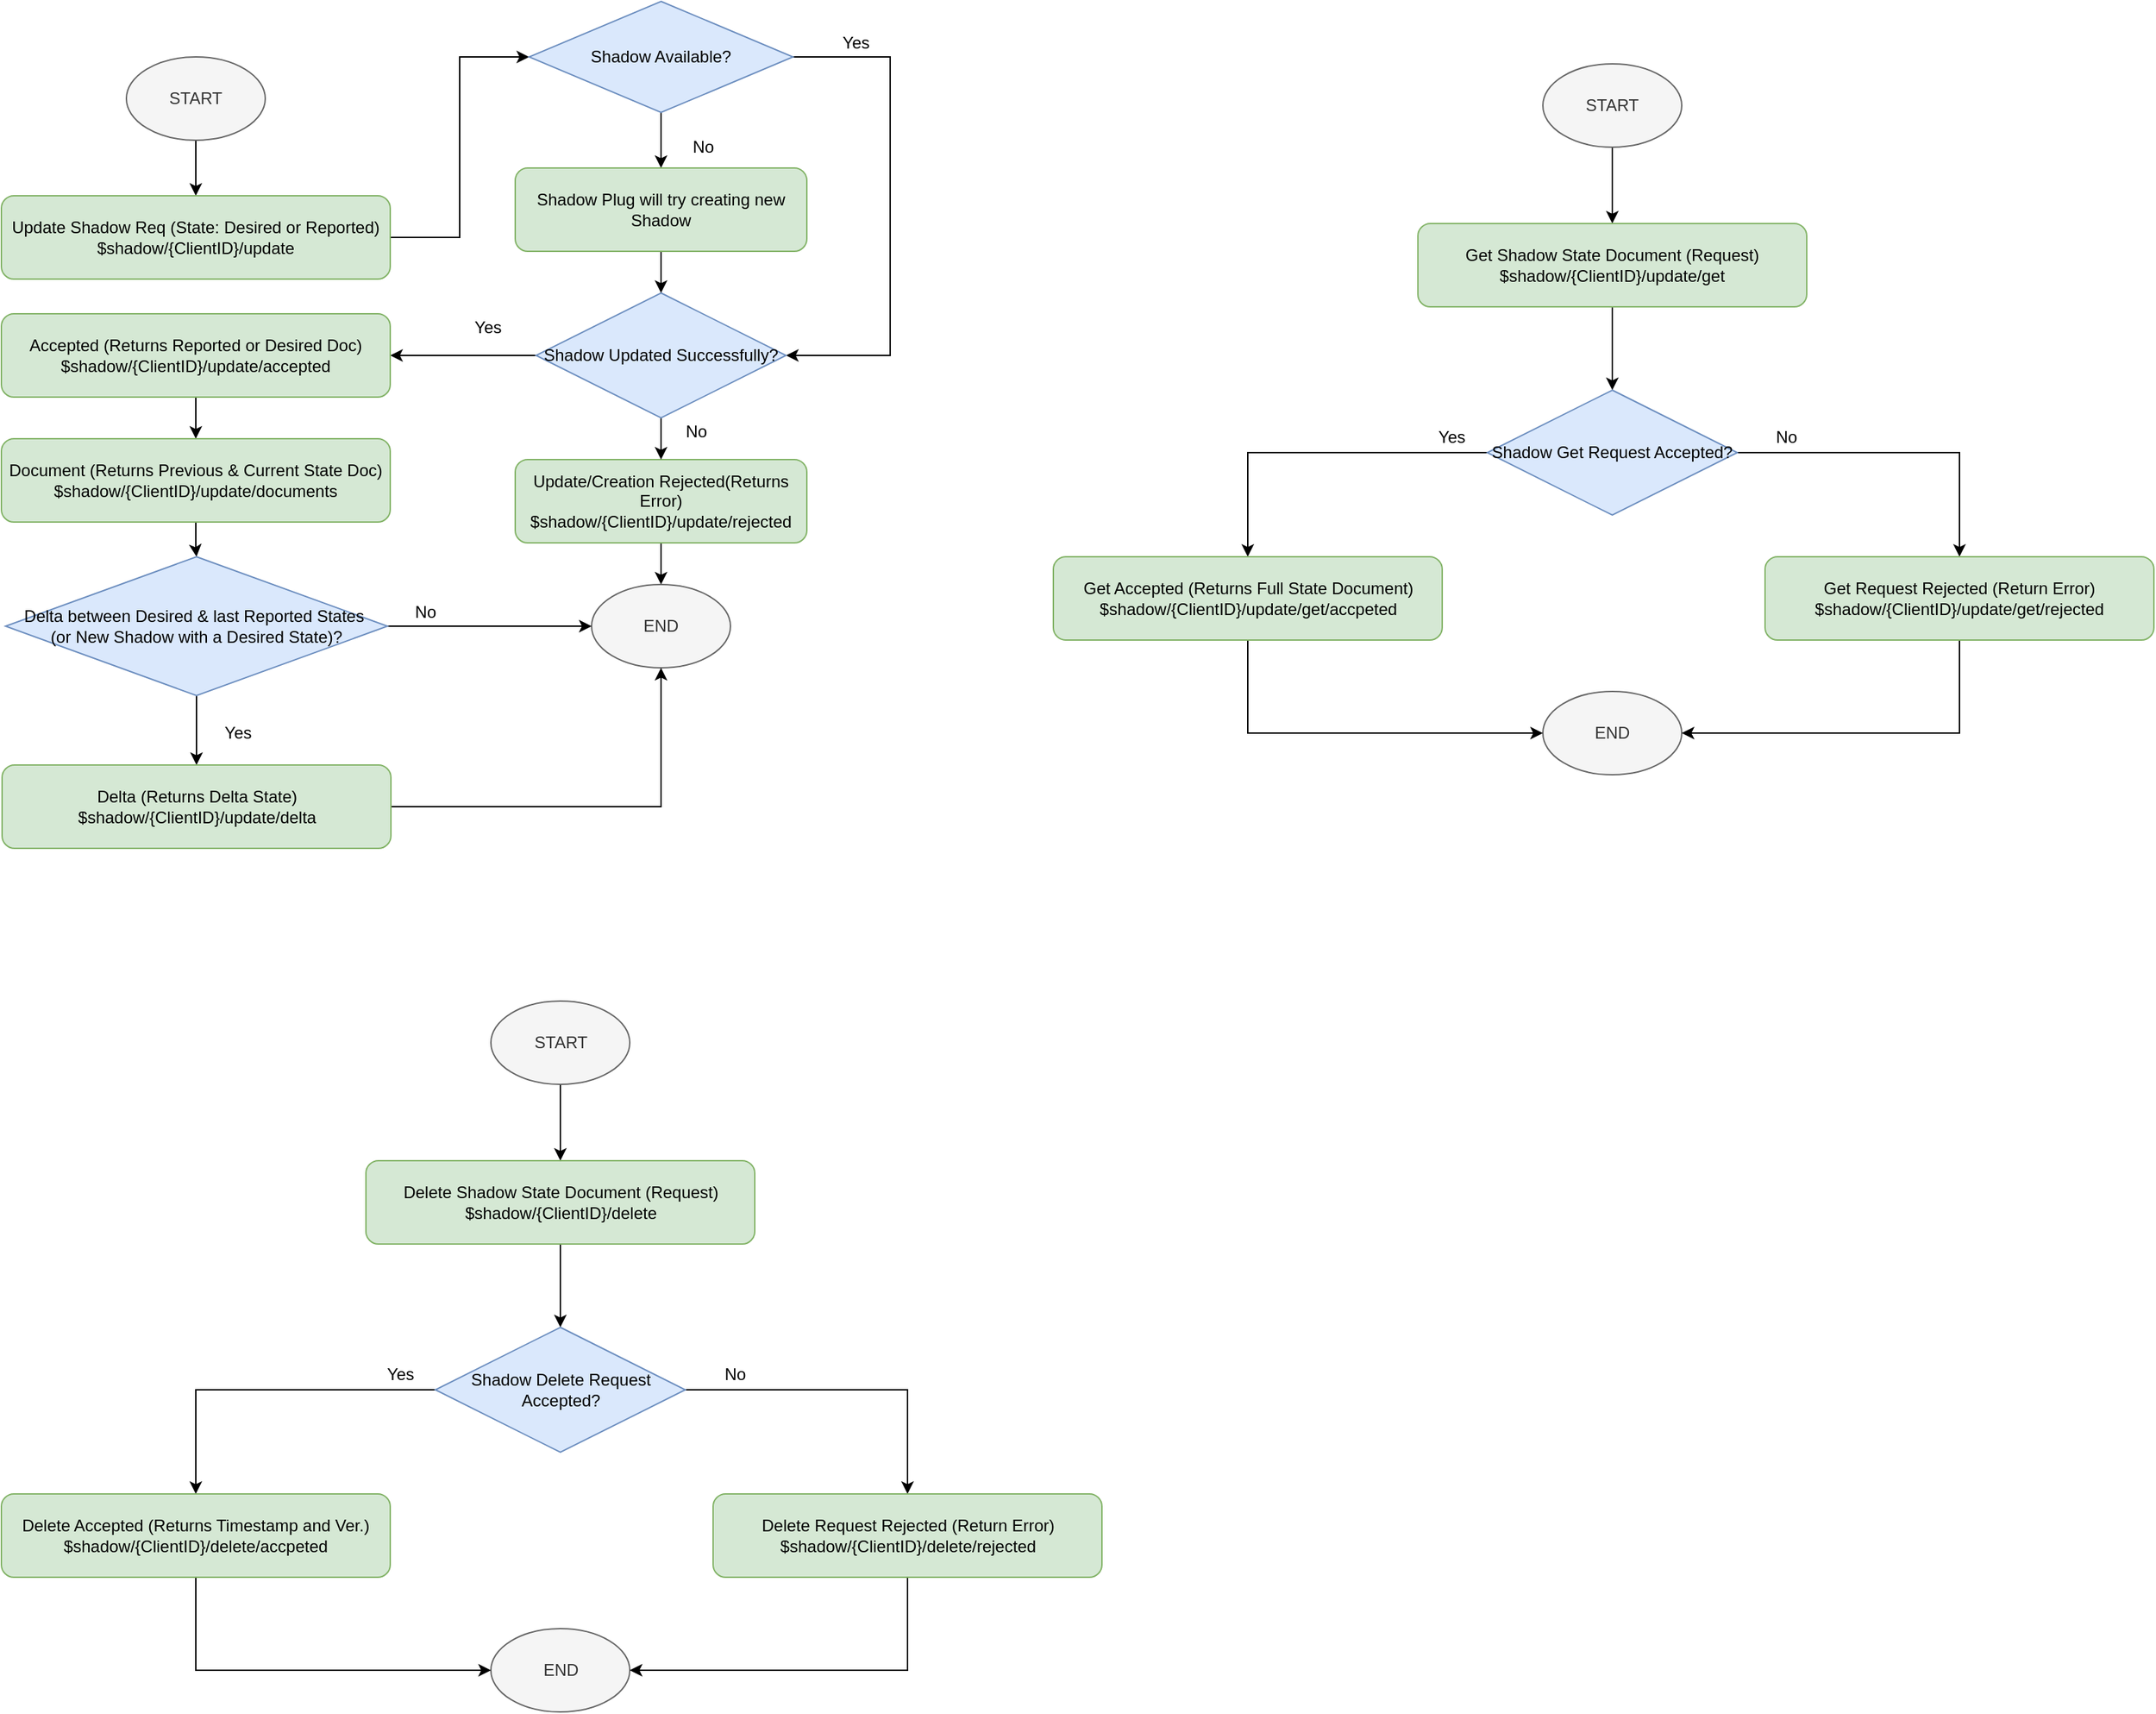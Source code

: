 <mxfile version="13.3.1" type="github">
  <diagram id="BIw1IDlJa00LHU2ntZLE" name="Page-1">
    <mxGraphModel dx="911" dy="591" grid="1" gridSize="10" guides="1" tooltips="1" connect="1" arrows="1" fold="1" page="1" pageScale="1" pageWidth="827" pageHeight="1169" math="0" shadow="0">
      <root>
        <mxCell id="0" />
        <mxCell id="1" parent="0" />
        <mxCell id="HTjI7hGj3Y7B9apMjne--1" style="edgeStyle=orthogonalEdgeStyle;rounded=0;orthogonalLoop=1;jettySize=auto;html=1;entryX=0.5;entryY=0;entryDx=0;entryDy=0;" edge="1" parent="1" source="HTjI7hGj3Y7B9apMjne--2" target="HTjI7hGj3Y7B9apMjne--4">
          <mxGeometry relative="1" as="geometry" />
        </mxCell>
        <mxCell id="HTjI7hGj3Y7B9apMjne--2" value="START" style="ellipse;whiteSpace=wrap;html=1;fillColor=#f5f5f5;strokeColor=#666666;fontColor=#333333;" vertex="1" parent="1">
          <mxGeometry x="140" y="70" width="100" height="60" as="geometry" />
        </mxCell>
        <mxCell id="HTjI7hGj3Y7B9apMjne--3" style="edgeStyle=orthogonalEdgeStyle;rounded=0;orthogonalLoop=1;jettySize=auto;html=1;entryX=0;entryY=0.5;entryDx=0;entryDy=0;" edge="1" parent="1" source="HTjI7hGj3Y7B9apMjne--4" target="HTjI7hGj3Y7B9apMjne--7">
          <mxGeometry relative="1" as="geometry" />
        </mxCell>
        <mxCell id="HTjI7hGj3Y7B9apMjne--4" value="Update Shadow Req (State: Desired or Reported)&lt;br&gt;$shadow/{ClientID}/update" style="rounded=1;whiteSpace=wrap;html=1;fillColor=#d5e8d4;strokeColor=#82b366;" vertex="1" parent="1">
          <mxGeometry x="50" y="170" width="280" height="60" as="geometry" />
        </mxCell>
        <mxCell id="HTjI7hGj3Y7B9apMjne--5" style="edgeStyle=orthogonalEdgeStyle;rounded=0;orthogonalLoop=1;jettySize=auto;html=1;entryX=0.5;entryY=0;entryDx=0;entryDy=0;" edge="1" parent="1" source="HTjI7hGj3Y7B9apMjne--7" target="HTjI7hGj3Y7B9apMjne--14">
          <mxGeometry relative="1" as="geometry" />
        </mxCell>
        <mxCell id="HTjI7hGj3Y7B9apMjne--6" style="edgeStyle=orthogonalEdgeStyle;rounded=0;orthogonalLoop=1;jettySize=auto;html=1;entryX=1;entryY=0.5;entryDx=0;entryDy=0;exitX=1;exitY=0.5;exitDx=0;exitDy=0;" edge="1" parent="1" source="HTjI7hGj3Y7B9apMjne--7" target="HTjI7hGj3Y7B9apMjne--12">
          <mxGeometry relative="1" as="geometry">
            <mxPoint x="740" y="350" as="targetPoint" />
            <Array as="points">
              <mxPoint x="690" y="70" />
              <mxPoint x="690" y="285" />
            </Array>
          </mxGeometry>
        </mxCell>
        <mxCell id="HTjI7hGj3Y7B9apMjne--7" value="Shadow Available?" style="rhombus;whiteSpace=wrap;html=1;fillColor=#dae8fc;strokeColor=#6c8ebf;" vertex="1" parent="1">
          <mxGeometry x="430" y="30" width="190" height="80" as="geometry" />
        </mxCell>
        <mxCell id="HTjI7hGj3Y7B9apMjne--8" style="edgeStyle=orthogonalEdgeStyle;rounded=0;orthogonalLoop=1;jettySize=auto;html=1;entryX=0.5;entryY=0;entryDx=0;entryDy=0;" edge="1" parent="1" source="HTjI7hGj3Y7B9apMjne--9" target="HTjI7hGj3Y7B9apMjne--15">
          <mxGeometry relative="1" as="geometry" />
        </mxCell>
        <mxCell id="HTjI7hGj3Y7B9apMjne--9" value="Update/Creation Rejected(Returns Error)&lt;br&gt;$shadow/{ClientID}/update/rejected" style="rounded=1;whiteSpace=wrap;html=1;fillColor=#d5e8d4;strokeColor=#82b366;" vertex="1" parent="1">
          <mxGeometry x="420" y="360" width="210" height="60" as="geometry" />
        </mxCell>
        <mxCell id="HTjI7hGj3Y7B9apMjne--10" style="edgeStyle=orthogonalEdgeStyle;rounded=0;orthogonalLoop=1;jettySize=auto;html=1;entryX=0.5;entryY=0;entryDx=0;entryDy=0;" edge="1" parent="1" source="HTjI7hGj3Y7B9apMjne--12" target="HTjI7hGj3Y7B9apMjne--9">
          <mxGeometry relative="1" as="geometry" />
        </mxCell>
        <mxCell id="HTjI7hGj3Y7B9apMjne--11" style="edgeStyle=orthogonalEdgeStyle;rounded=0;orthogonalLoop=1;jettySize=auto;html=1;entryX=1;entryY=0.5;entryDx=0;entryDy=0;" edge="1" parent="1" source="HTjI7hGj3Y7B9apMjne--12" target="HTjI7hGj3Y7B9apMjne--17">
          <mxGeometry relative="1" as="geometry" />
        </mxCell>
        <mxCell id="HTjI7hGj3Y7B9apMjne--12" value="Shadow Updated Successfully?" style="rhombus;whiteSpace=wrap;html=1;fillColor=#dae8fc;strokeColor=#6c8ebf;" vertex="1" parent="1">
          <mxGeometry x="435" y="240" width="180" height="90" as="geometry" />
        </mxCell>
        <mxCell id="HTjI7hGj3Y7B9apMjne--13" style="edgeStyle=orthogonalEdgeStyle;rounded=0;orthogonalLoop=1;jettySize=auto;html=1;entryX=0.5;entryY=0;entryDx=0;entryDy=0;" edge="1" parent="1" source="HTjI7hGj3Y7B9apMjne--14" target="HTjI7hGj3Y7B9apMjne--12">
          <mxGeometry relative="1" as="geometry" />
        </mxCell>
        <mxCell id="HTjI7hGj3Y7B9apMjne--14" value="Shadow Plug will try creating new Shadow" style="rounded=1;whiteSpace=wrap;html=1;fillColor=#d5e8d4;strokeColor=#82b366;" vertex="1" parent="1">
          <mxGeometry x="420" y="150" width="210" height="60" as="geometry" />
        </mxCell>
        <mxCell id="HTjI7hGj3Y7B9apMjne--15" value="END" style="ellipse;whiteSpace=wrap;html=1;fillColor=#f5f5f5;strokeColor=#666666;fontColor=#333333;" vertex="1" parent="1">
          <mxGeometry x="475" y="450" width="100" height="60" as="geometry" />
        </mxCell>
        <mxCell id="HTjI7hGj3Y7B9apMjne--16" style="edgeStyle=orthogonalEdgeStyle;rounded=0;orthogonalLoop=1;jettySize=auto;html=1;entryX=0.5;entryY=0;entryDx=0;entryDy=0;" edge="1" parent="1" source="HTjI7hGj3Y7B9apMjne--17" target="HTjI7hGj3Y7B9apMjne--19">
          <mxGeometry relative="1" as="geometry" />
        </mxCell>
        <mxCell id="HTjI7hGj3Y7B9apMjne--17" value="Accepted (Returns Reported or Desired Doc)&lt;br&gt;$shadow/{ClientID}/update/accepted" style="rounded=1;whiteSpace=wrap;html=1;fillColor=#d5e8d4;strokeColor=#82b366;" vertex="1" parent="1">
          <mxGeometry x="50" y="255" width="280" height="60" as="geometry" />
        </mxCell>
        <mxCell id="HTjI7hGj3Y7B9apMjne--18" style="edgeStyle=orthogonalEdgeStyle;rounded=0;orthogonalLoop=1;jettySize=auto;html=1;entryX=0.5;entryY=0;entryDx=0;entryDy=0;" edge="1" parent="1" source="HTjI7hGj3Y7B9apMjne--19" target="HTjI7hGj3Y7B9apMjne--22">
          <mxGeometry relative="1" as="geometry" />
        </mxCell>
        <mxCell id="HTjI7hGj3Y7B9apMjne--19" value="Document (Returns Previous &amp;amp; Current State Doc)&lt;br&gt;$shadow/{ClientID}/update/documents" style="rounded=1;whiteSpace=wrap;html=1;fillColor=#d5e8d4;strokeColor=#82b366;" vertex="1" parent="1">
          <mxGeometry x="50" y="345" width="280" height="60" as="geometry" />
        </mxCell>
        <mxCell id="HTjI7hGj3Y7B9apMjne--20" style="edgeStyle=orthogonalEdgeStyle;rounded=0;orthogonalLoop=1;jettySize=auto;html=1;entryX=0;entryY=0.5;entryDx=0;entryDy=0;" edge="1" parent="1" source="HTjI7hGj3Y7B9apMjne--22" target="HTjI7hGj3Y7B9apMjne--15">
          <mxGeometry relative="1" as="geometry" />
        </mxCell>
        <mxCell id="HTjI7hGj3Y7B9apMjne--21" style="edgeStyle=orthogonalEdgeStyle;rounded=0;orthogonalLoop=1;jettySize=auto;html=1;exitX=0.5;exitY=1;exitDx=0;exitDy=0;entryX=0.5;entryY=0;entryDx=0;entryDy=0;" edge="1" parent="1" source="HTjI7hGj3Y7B9apMjne--22" target="HTjI7hGj3Y7B9apMjne--24">
          <mxGeometry relative="1" as="geometry" />
        </mxCell>
        <mxCell id="HTjI7hGj3Y7B9apMjne--22" value="Delta between Desired &amp;amp; last Reported States&amp;nbsp;&lt;br&gt;(or New Shadow with a Desired State)?" style="rhombus;whiteSpace=wrap;html=1;fillColor=#dae8fc;strokeColor=#6c8ebf;" vertex="1" parent="1">
          <mxGeometry x="53" y="430" width="275" height="100" as="geometry" />
        </mxCell>
        <mxCell id="HTjI7hGj3Y7B9apMjne--23" style="edgeStyle=orthogonalEdgeStyle;rounded=0;orthogonalLoop=1;jettySize=auto;html=1;entryX=0.5;entryY=1;entryDx=0;entryDy=0;" edge="1" parent="1" source="HTjI7hGj3Y7B9apMjne--24" target="HTjI7hGj3Y7B9apMjne--15">
          <mxGeometry relative="1" as="geometry" />
        </mxCell>
        <mxCell id="HTjI7hGj3Y7B9apMjne--24" value="Delta (Returns Delta State)&lt;br&gt;$shadow/{ClientID}/update/delta" style="rounded=1;whiteSpace=wrap;html=1;fillColor=#d5e8d4;strokeColor=#82b366;" vertex="1" parent="1">
          <mxGeometry x="50.5" y="580" width="280" height="60" as="geometry" />
        </mxCell>
        <mxCell id="HTjI7hGj3Y7B9apMjne--25" value="Yes" style="text;html=1;align=center;verticalAlign=middle;resizable=0;points=[];;autosize=1;" vertex="1" parent="1">
          <mxGeometry x="645" y="50" width="40" height="20" as="geometry" />
        </mxCell>
        <mxCell id="HTjI7hGj3Y7B9apMjne--26" value="No" style="text;html=1;align=center;verticalAlign=middle;resizable=0;points=[];;autosize=1;" vertex="1" parent="1">
          <mxGeometry x="540" y="125" width="30" height="20" as="geometry" />
        </mxCell>
        <mxCell id="HTjI7hGj3Y7B9apMjne--27" value="No" style="text;html=1;align=center;verticalAlign=middle;resizable=0;points=[];;autosize=1;" vertex="1" parent="1">
          <mxGeometry x="535" y="330" width="30" height="20" as="geometry" />
        </mxCell>
        <mxCell id="HTjI7hGj3Y7B9apMjne--28" value="Yes" style="text;html=1;align=center;verticalAlign=middle;resizable=0;points=[];;autosize=1;" vertex="1" parent="1">
          <mxGeometry x="380" y="255" width="40" height="20" as="geometry" />
        </mxCell>
        <mxCell id="HTjI7hGj3Y7B9apMjne--29" value="No" style="text;html=1;align=center;verticalAlign=middle;resizable=0;points=[];;autosize=1;" vertex="1" parent="1">
          <mxGeometry x="340" y="460" width="30" height="20" as="geometry" />
        </mxCell>
        <mxCell id="HTjI7hGj3Y7B9apMjne--30" value="Yes" style="text;html=1;align=center;verticalAlign=middle;resizable=0;points=[];;autosize=1;" vertex="1" parent="1">
          <mxGeometry x="200" y="547" width="40" height="20" as="geometry" />
        </mxCell>
        <mxCell id="HTjI7hGj3Y7B9apMjne--31" style="edgeStyle=orthogonalEdgeStyle;rounded=0;orthogonalLoop=1;jettySize=auto;html=1;entryX=0.5;entryY=0;entryDx=0;entryDy=0;" edge="1" parent="1" source="HTjI7hGj3Y7B9apMjne--32" target="HTjI7hGj3Y7B9apMjne--34">
          <mxGeometry relative="1" as="geometry" />
        </mxCell>
        <mxCell id="HTjI7hGj3Y7B9apMjne--32" value="START" style="ellipse;whiteSpace=wrap;html=1;fillColor=#f5f5f5;strokeColor=#666666;fontColor=#333333;" vertex="1" parent="1">
          <mxGeometry x="1160" y="75" width="100" height="60" as="geometry" />
        </mxCell>
        <mxCell id="HTjI7hGj3Y7B9apMjne--33" style="edgeStyle=orthogonalEdgeStyle;rounded=0;orthogonalLoop=1;jettySize=auto;html=1;entryX=0.5;entryY=0;entryDx=0;entryDy=0;" edge="1" parent="1" source="HTjI7hGj3Y7B9apMjne--34" target="HTjI7hGj3Y7B9apMjne--37">
          <mxGeometry relative="1" as="geometry" />
        </mxCell>
        <mxCell id="HTjI7hGj3Y7B9apMjne--34" value="Get Shadow State Document (Request)&lt;br&gt;$shadow/{ClientID}/update/get" style="rounded=1;whiteSpace=wrap;html=1;fillColor=#d5e8d4;strokeColor=#82b366;" vertex="1" parent="1">
          <mxGeometry x="1070" y="190" width="280" height="60" as="geometry" />
        </mxCell>
        <mxCell id="HTjI7hGj3Y7B9apMjne--35" style="edgeStyle=orthogonalEdgeStyle;rounded=0;orthogonalLoop=1;jettySize=auto;html=1;entryX=0.5;entryY=0;entryDx=0;entryDy=0;" edge="1" parent="1" source="HTjI7hGj3Y7B9apMjne--37" target="HTjI7hGj3Y7B9apMjne--42">
          <mxGeometry relative="1" as="geometry" />
        </mxCell>
        <mxCell id="HTjI7hGj3Y7B9apMjne--36" style="edgeStyle=orthogonalEdgeStyle;rounded=0;orthogonalLoop=1;jettySize=auto;html=1;entryX=0.5;entryY=0;entryDx=0;entryDy=0;" edge="1" parent="1" source="HTjI7hGj3Y7B9apMjne--37" target="HTjI7hGj3Y7B9apMjne--40">
          <mxGeometry relative="1" as="geometry" />
        </mxCell>
        <mxCell id="HTjI7hGj3Y7B9apMjne--37" value="Shadow Get Request Accepted?" style="rhombus;whiteSpace=wrap;html=1;fillColor=#dae8fc;strokeColor=#6c8ebf;" vertex="1" parent="1">
          <mxGeometry x="1120" y="310" width="180" height="90" as="geometry" />
        </mxCell>
        <mxCell id="HTjI7hGj3Y7B9apMjne--38" value="END" style="ellipse;whiteSpace=wrap;html=1;fillColor=#f5f5f5;strokeColor=#666666;fontColor=#333333;" vertex="1" parent="1">
          <mxGeometry x="1160" y="527" width="100" height="60" as="geometry" />
        </mxCell>
        <mxCell id="HTjI7hGj3Y7B9apMjne--39" style="edgeStyle=orthogonalEdgeStyle;rounded=0;orthogonalLoop=1;jettySize=auto;html=1;entryX=0;entryY=0.5;entryDx=0;entryDy=0;exitX=0.5;exitY=1;exitDx=0;exitDy=0;" edge="1" parent="1" source="HTjI7hGj3Y7B9apMjne--40" target="HTjI7hGj3Y7B9apMjne--38">
          <mxGeometry relative="1" as="geometry" />
        </mxCell>
        <mxCell id="HTjI7hGj3Y7B9apMjne--40" value="Get Accepted (Returns Full State Document)&lt;br&gt;$shadow/{ClientID}/update/get/accpeted" style="rounded=1;whiteSpace=wrap;html=1;fillColor=#d5e8d4;strokeColor=#82b366;" vertex="1" parent="1">
          <mxGeometry x="807.5" y="430" width="280" height="60" as="geometry" />
        </mxCell>
        <mxCell id="HTjI7hGj3Y7B9apMjne--41" style="edgeStyle=orthogonalEdgeStyle;rounded=0;orthogonalLoop=1;jettySize=auto;html=1;entryX=1;entryY=0.5;entryDx=0;entryDy=0;exitX=0.5;exitY=1;exitDx=0;exitDy=0;" edge="1" parent="1" source="HTjI7hGj3Y7B9apMjne--42" target="HTjI7hGj3Y7B9apMjne--38">
          <mxGeometry relative="1" as="geometry" />
        </mxCell>
        <mxCell id="HTjI7hGj3Y7B9apMjne--42" value="Get Request Rejected (Return Error)&lt;br&gt;$shadow/{ClientID}/update/get/rejected" style="rounded=1;whiteSpace=wrap;html=1;fillColor=#d5e8d4;strokeColor=#82b366;" vertex="1" parent="1">
          <mxGeometry x="1320" y="430" width="280" height="60" as="geometry" />
        </mxCell>
        <mxCell id="HTjI7hGj3Y7B9apMjne--43" value="Yes" style="text;html=1;align=center;verticalAlign=middle;resizable=0;points=[];;autosize=1;" vertex="1" parent="1">
          <mxGeometry x="1074" y="334" width="40" height="20" as="geometry" />
        </mxCell>
        <mxCell id="HTjI7hGj3Y7B9apMjne--44" value="No" style="text;html=1;align=center;verticalAlign=middle;resizable=0;points=[];;autosize=1;" vertex="1" parent="1">
          <mxGeometry x="1320" y="334" width="30" height="20" as="geometry" />
        </mxCell>
        <mxCell id="HTjI7hGj3Y7B9apMjne--45" style="edgeStyle=orthogonalEdgeStyle;rounded=0;orthogonalLoop=1;jettySize=auto;html=1;entryX=0.5;entryY=0;entryDx=0;entryDy=0;" edge="1" parent="1" source="HTjI7hGj3Y7B9apMjne--46" target="HTjI7hGj3Y7B9apMjne--48">
          <mxGeometry relative="1" as="geometry" />
        </mxCell>
        <mxCell id="HTjI7hGj3Y7B9apMjne--46" value="START" style="ellipse;whiteSpace=wrap;html=1;fillColor=#f5f5f5;strokeColor=#666666;fontColor=#333333;" vertex="1" parent="1">
          <mxGeometry x="402.5" y="750" width="100" height="60" as="geometry" />
        </mxCell>
        <mxCell id="HTjI7hGj3Y7B9apMjne--47" style="edgeStyle=orthogonalEdgeStyle;rounded=0;orthogonalLoop=1;jettySize=auto;html=1;entryX=0.5;entryY=0;entryDx=0;entryDy=0;" edge="1" parent="1" source="HTjI7hGj3Y7B9apMjne--48" target="HTjI7hGj3Y7B9apMjne--51">
          <mxGeometry relative="1" as="geometry" />
        </mxCell>
        <mxCell id="HTjI7hGj3Y7B9apMjne--48" value="Delete Shadow State Document (Request)&lt;br&gt;$shadow/{ClientID}/delete" style="rounded=1;whiteSpace=wrap;html=1;fillColor=#d5e8d4;strokeColor=#82b366;" vertex="1" parent="1">
          <mxGeometry x="312.5" y="865" width="280" height="60" as="geometry" />
        </mxCell>
        <mxCell id="HTjI7hGj3Y7B9apMjne--49" style="edgeStyle=orthogonalEdgeStyle;rounded=0;orthogonalLoop=1;jettySize=auto;html=1;entryX=0.5;entryY=0;entryDx=0;entryDy=0;" edge="1" parent="1" source="HTjI7hGj3Y7B9apMjne--51" target="HTjI7hGj3Y7B9apMjne--56">
          <mxGeometry relative="1" as="geometry" />
        </mxCell>
        <mxCell id="HTjI7hGj3Y7B9apMjne--50" style="edgeStyle=orthogonalEdgeStyle;rounded=0;orthogonalLoop=1;jettySize=auto;html=1;entryX=0.5;entryY=0;entryDx=0;entryDy=0;" edge="1" parent="1" source="HTjI7hGj3Y7B9apMjne--51" target="HTjI7hGj3Y7B9apMjne--54">
          <mxGeometry relative="1" as="geometry" />
        </mxCell>
        <mxCell id="HTjI7hGj3Y7B9apMjne--51" value="Shadow Delete Request Accepted?" style="rhombus;whiteSpace=wrap;html=1;fillColor=#dae8fc;strokeColor=#6c8ebf;" vertex="1" parent="1">
          <mxGeometry x="362.5" y="985" width="180" height="90" as="geometry" />
        </mxCell>
        <mxCell id="HTjI7hGj3Y7B9apMjne--52" value="END" style="ellipse;whiteSpace=wrap;html=1;fillColor=#f5f5f5;strokeColor=#666666;fontColor=#333333;" vertex="1" parent="1">
          <mxGeometry x="402.5" y="1202" width="100" height="60" as="geometry" />
        </mxCell>
        <mxCell id="HTjI7hGj3Y7B9apMjne--53" style="edgeStyle=orthogonalEdgeStyle;rounded=0;orthogonalLoop=1;jettySize=auto;html=1;entryX=0;entryY=0.5;entryDx=0;entryDy=0;exitX=0.5;exitY=1;exitDx=0;exitDy=0;" edge="1" parent="1" source="HTjI7hGj3Y7B9apMjne--54" target="HTjI7hGj3Y7B9apMjne--52">
          <mxGeometry relative="1" as="geometry" />
        </mxCell>
        <mxCell id="HTjI7hGj3Y7B9apMjne--54" value="Delete Accepted (Returns Timestamp and Ver.)&lt;br&gt;$shadow/{ClientID}/delete/accpeted" style="rounded=1;whiteSpace=wrap;html=1;fillColor=#d5e8d4;strokeColor=#82b366;" vertex="1" parent="1">
          <mxGeometry x="50" y="1105" width="280" height="60" as="geometry" />
        </mxCell>
        <mxCell id="HTjI7hGj3Y7B9apMjne--55" style="edgeStyle=orthogonalEdgeStyle;rounded=0;orthogonalLoop=1;jettySize=auto;html=1;entryX=1;entryY=0.5;entryDx=0;entryDy=0;exitX=0.5;exitY=1;exitDx=0;exitDy=0;" edge="1" parent="1" source="HTjI7hGj3Y7B9apMjne--56" target="HTjI7hGj3Y7B9apMjne--52">
          <mxGeometry relative="1" as="geometry" />
        </mxCell>
        <mxCell id="HTjI7hGj3Y7B9apMjne--56" value="Delete Request Rejected (Return Error)&lt;br&gt;$shadow/{ClientID}/delete/rejected" style="rounded=1;whiteSpace=wrap;html=1;fillColor=#d5e8d4;strokeColor=#82b366;" vertex="1" parent="1">
          <mxGeometry x="562.5" y="1105" width="280" height="60" as="geometry" />
        </mxCell>
        <mxCell id="HTjI7hGj3Y7B9apMjne--57" value="Yes" style="text;html=1;align=center;verticalAlign=middle;resizable=0;points=[];;autosize=1;" vertex="1" parent="1">
          <mxGeometry x="316.5" y="1009" width="40" height="20" as="geometry" />
        </mxCell>
        <mxCell id="HTjI7hGj3Y7B9apMjne--58" value="No" style="text;html=1;align=center;verticalAlign=middle;resizable=0;points=[];;autosize=1;" vertex="1" parent="1">
          <mxGeometry x="562.5" y="1009" width="30" height="20" as="geometry" />
        </mxCell>
      </root>
    </mxGraphModel>
  </diagram>
</mxfile>
